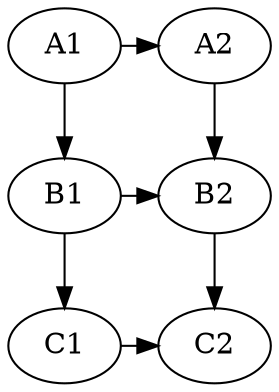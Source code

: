 digraph G {
    graph [
        rankdir=TB
    ];
    A1 -> B1; B1 -> C1;
    A2 -> B2; B2 -> C2;
    A1 -> A2;
    B1 -> B2;
    C1 -> C2;
    {rankdir=LR; rank=same; A1, A2;}
    {rankdir=LR; rank=same; B1, B2;}
    {rankdir=LR; rank=same; C1, C2;}
}